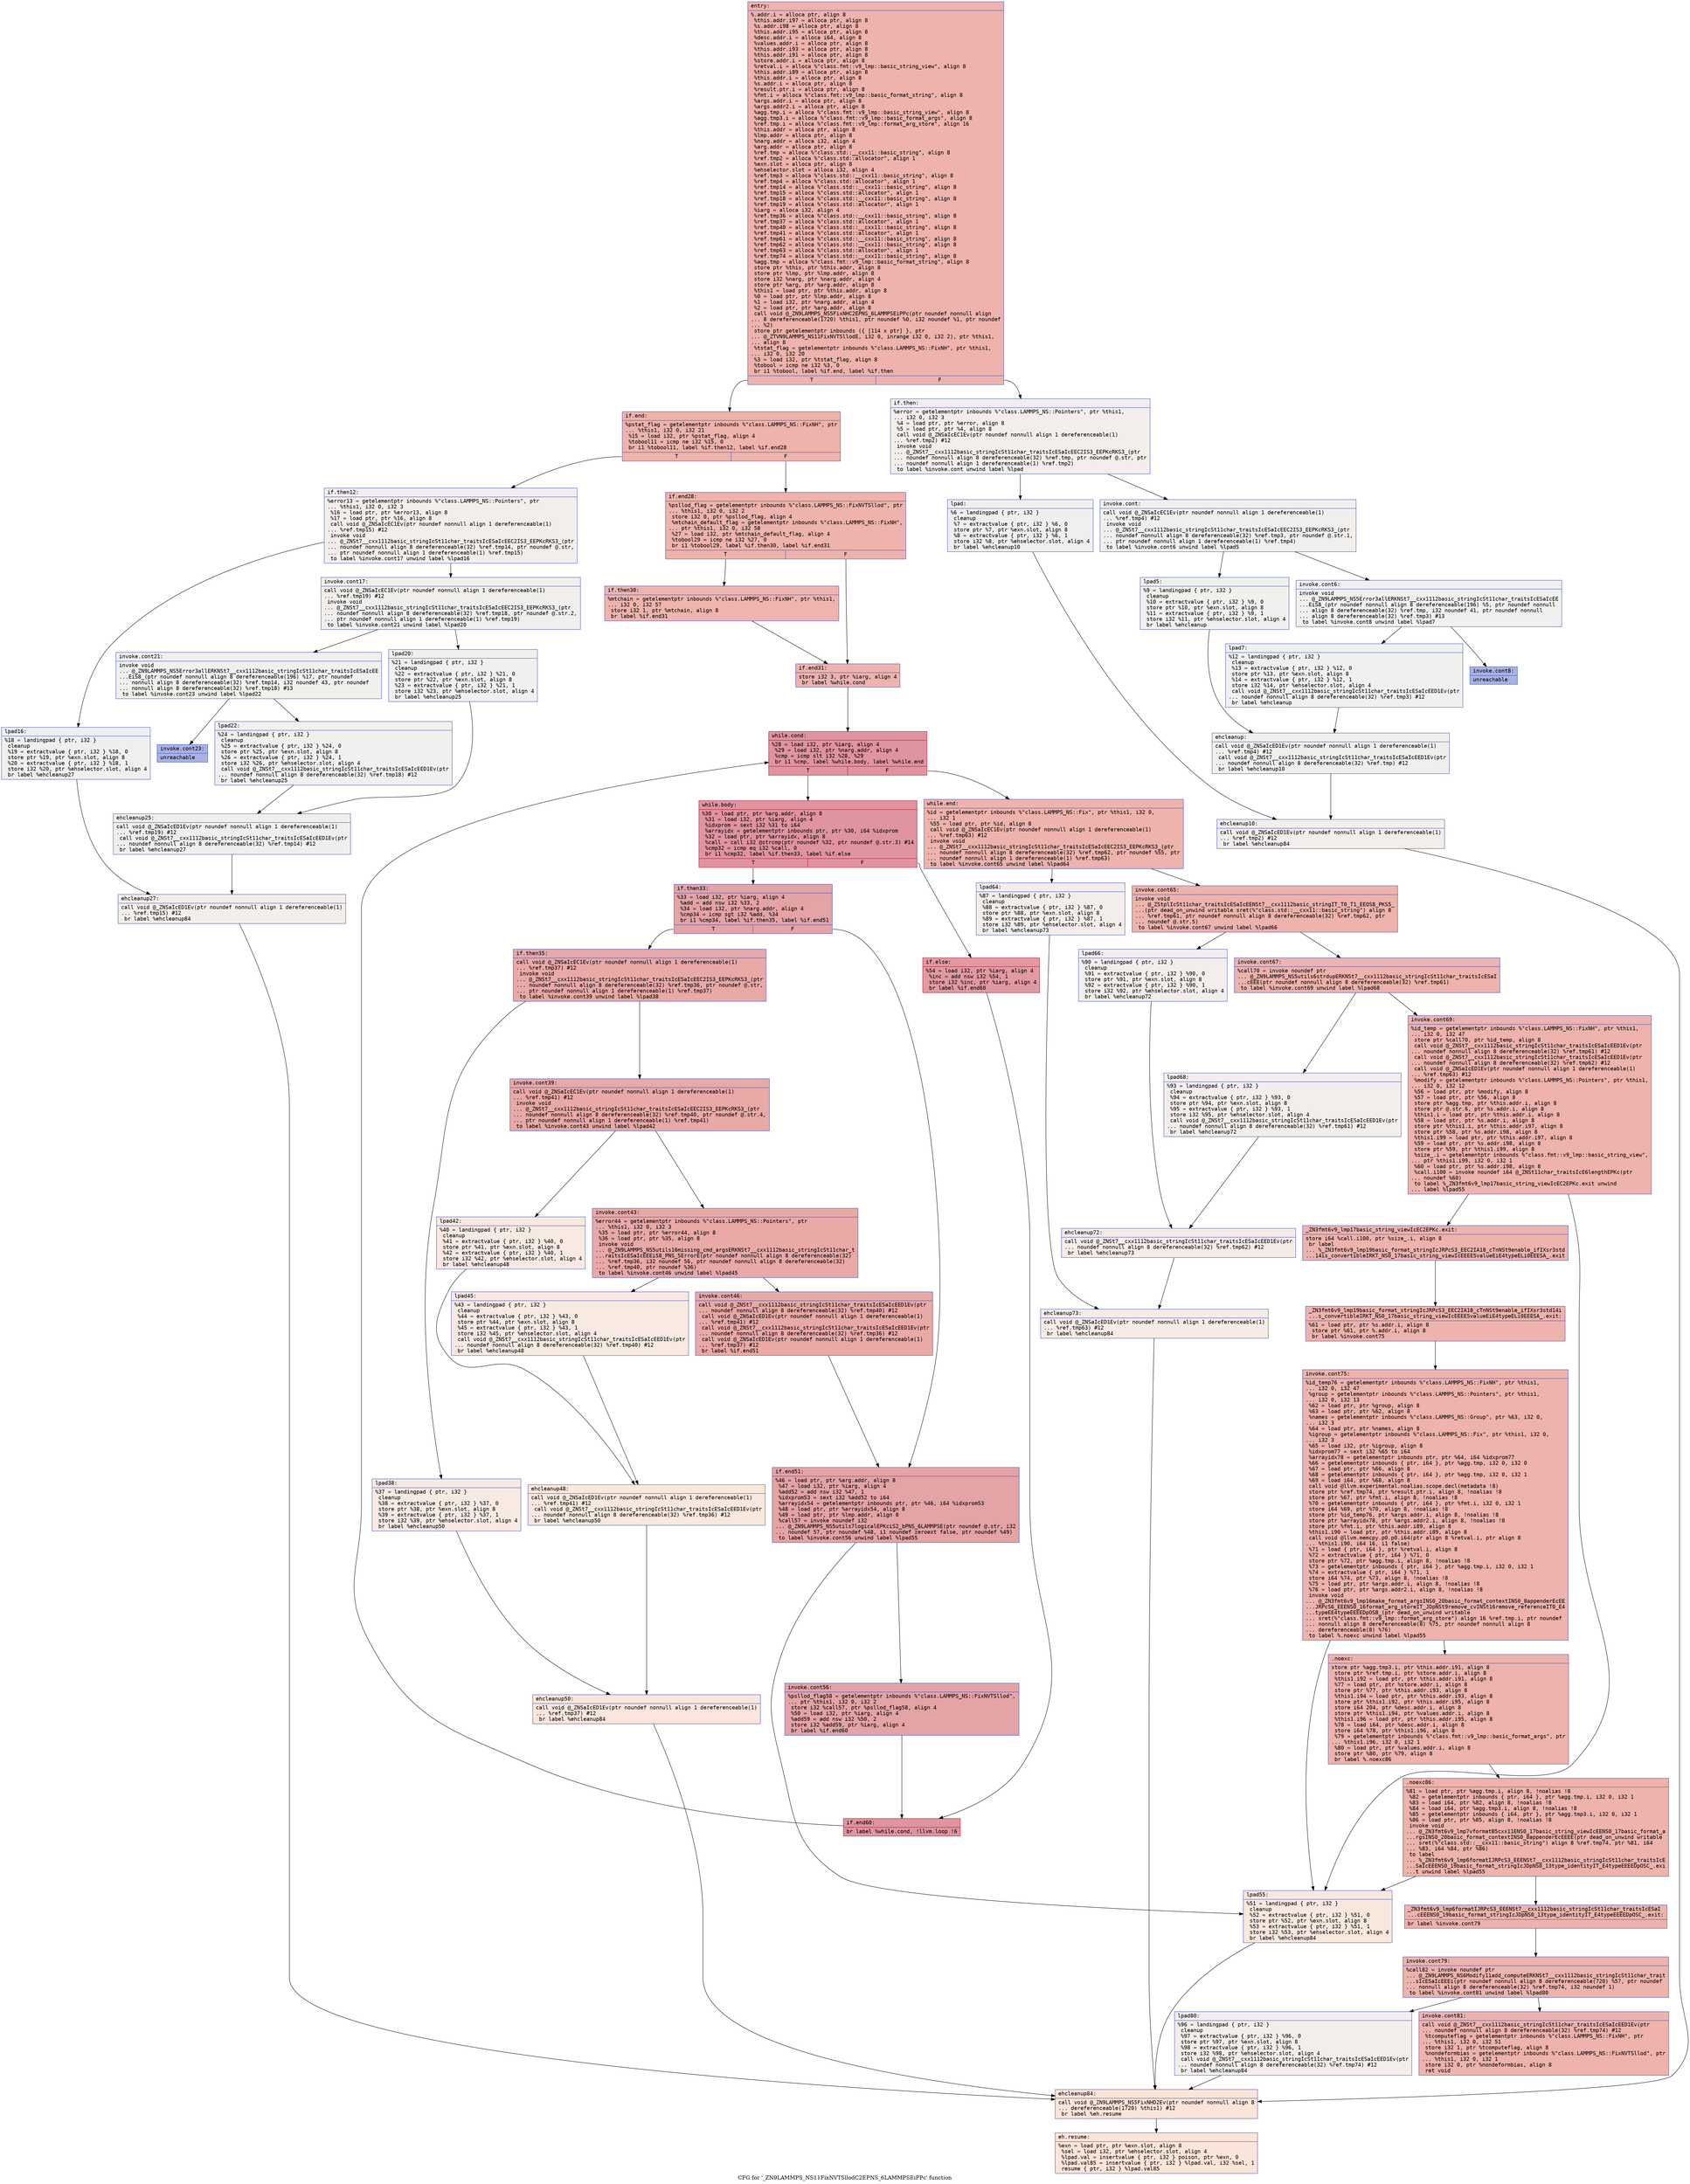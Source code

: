 digraph "CFG for '_ZN9LAMMPS_NS11FixNVTSllodC2EPNS_6LAMMPSEiPPc' function" {
	label="CFG for '_ZN9LAMMPS_NS11FixNVTSllodC2EPNS_6LAMMPSEiPPc' function";

	Node0x55d749cd73c0 [shape=record,color="#3d50c3ff", style=filled, fillcolor="#d6524470" fontname="Courier",label="{entry:\l|  %.addr.i = alloca ptr, align 8\l  %this.addr.i97 = alloca ptr, align 8\l  %s.addr.i98 = alloca ptr, align 8\l  %this.addr.i95 = alloca ptr, align 8\l  %desc.addr.i = alloca i64, align 8\l  %values.addr.i = alloca ptr, align 8\l  %this.addr.i93 = alloca ptr, align 8\l  %this.addr.i91 = alloca ptr, align 8\l  %store.addr.i = alloca ptr, align 8\l  %retval.i = alloca %\"class.fmt::v9_lmp::basic_string_view\", align 8\l  %this.addr.i89 = alloca ptr, align 8\l  %this.addr.i = alloca ptr, align 8\l  %s.addr.i = alloca ptr, align 8\l  %result.ptr.i = alloca ptr, align 8\l  %fmt.i = alloca %\"class.fmt::v9_lmp::basic_format_string\", align 8\l  %args.addr.i = alloca ptr, align 8\l  %args.addr2.i = alloca ptr, align 8\l  %agg.tmp.i = alloca %\"class.fmt::v9_lmp::basic_string_view\", align 8\l  %agg.tmp3.i = alloca %\"class.fmt::v9_lmp::basic_format_args\", align 8\l  %ref.tmp.i = alloca %\"class.fmt::v9_lmp::format_arg_store\", align 16\l  %this.addr = alloca ptr, align 8\l  %lmp.addr = alloca ptr, align 8\l  %narg.addr = alloca i32, align 4\l  %arg.addr = alloca ptr, align 8\l  %ref.tmp = alloca %\"class.std::__cxx11::basic_string\", align 8\l  %ref.tmp2 = alloca %\"class.std::allocator\", align 1\l  %exn.slot = alloca ptr, align 8\l  %ehselector.slot = alloca i32, align 4\l  %ref.tmp3 = alloca %\"class.std::__cxx11::basic_string\", align 8\l  %ref.tmp4 = alloca %\"class.std::allocator\", align 1\l  %ref.tmp14 = alloca %\"class.std::__cxx11::basic_string\", align 8\l  %ref.tmp15 = alloca %\"class.std::allocator\", align 1\l  %ref.tmp18 = alloca %\"class.std::__cxx11::basic_string\", align 8\l  %ref.tmp19 = alloca %\"class.std::allocator\", align 1\l  %iarg = alloca i32, align 4\l  %ref.tmp36 = alloca %\"class.std::__cxx11::basic_string\", align 8\l  %ref.tmp37 = alloca %\"class.std::allocator\", align 1\l  %ref.tmp40 = alloca %\"class.std::__cxx11::basic_string\", align 8\l  %ref.tmp41 = alloca %\"class.std::allocator\", align 1\l  %ref.tmp61 = alloca %\"class.std::__cxx11::basic_string\", align 8\l  %ref.tmp62 = alloca %\"class.std::__cxx11::basic_string\", align 8\l  %ref.tmp63 = alloca %\"class.std::allocator\", align 1\l  %ref.tmp74 = alloca %\"class.std::__cxx11::basic_string\", align 8\l  %agg.tmp = alloca %\"class.fmt::v9_lmp::basic_format_string\", align 8\l  store ptr %this, ptr %this.addr, align 8\l  store ptr %lmp, ptr %lmp.addr, align 8\l  store i32 %narg, ptr %narg.addr, align 4\l  store ptr %arg, ptr %arg.addr, align 8\l  %this1 = load ptr, ptr %this.addr, align 8\l  %0 = load ptr, ptr %lmp.addr, align 8\l  %1 = load i32, ptr %narg.addr, align 4\l  %2 = load ptr, ptr %arg.addr, align 8\l  call void @_ZN9LAMMPS_NS5FixNHC2EPNS_6LAMMPSEiPPc(ptr noundef nonnull align\l... 8 dereferenceable(1720) %this1, ptr noundef %0, i32 noundef %1, ptr noundef\l... %2)\l  store ptr getelementptr inbounds (\{ [114 x ptr] \}, ptr\l... @_ZTVN9LAMMPS_NS11FixNVTSllodE, i32 0, inrange i32 0, i32 2), ptr %this1,\l... align 8\l  %tstat_flag = getelementptr inbounds %\"class.LAMMPS_NS::FixNH\", ptr %this1,\l... i32 0, i32 20\l  %3 = load i32, ptr %tstat_flag, align 8\l  %tobool = icmp ne i32 %3, 0\l  br i1 %tobool, label %if.end, label %if.then\l|{<s0>T|<s1>F}}"];
	Node0x55d749cd73c0:s0 -> Node0x55d749cdb5e0[tooltip="entry -> if.end\nProbability 100.00%" ];
	Node0x55d749cd73c0:s1 -> Node0x55d749cdb690[tooltip="entry -> if.then\nProbability 0.00%" ];
	Node0x55d749cdb690 [shape=record,color="#3d50c3ff", style=filled, fillcolor="#e5d8d170" fontname="Courier",label="{if.then:\l|  %error = getelementptr inbounds %\"class.LAMMPS_NS::Pointers\", ptr %this1,\l... i32 0, i32 3\l  %4 = load ptr, ptr %error, align 8\l  %5 = load ptr, ptr %4, align 8\l  call void @_ZNSaIcEC1Ev(ptr noundef nonnull align 1 dereferenceable(1)\l... %ref.tmp2) #12\l  invoke void\l... @_ZNSt7__cxx1112basic_stringIcSt11char_traitsIcESaIcEEC2IS3_EEPKcRKS3_(ptr\l... noundef nonnull align 8 dereferenceable(32) %ref.tmp, ptr noundef @.str, ptr\l... noundef nonnull align 1 dereferenceable(1) %ref.tmp2)\l          to label %invoke.cont unwind label %lpad\l}"];
	Node0x55d749cdb690 -> Node0x55d749cdbce0[tooltip="if.then -> invoke.cont\nProbability 50.00%" ];
	Node0x55d749cdb690 -> Node0x55d749cdbdc0[tooltip="if.then -> lpad\nProbability 50.00%" ];
	Node0x55d749cdbce0 [shape=record,color="#3d50c3ff", style=filled, fillcolor="#e0dbd870" fontname="Courier",label="{invoke.cont:\l|  call void @_ZNSaIcEC1Ev(ptr noundef nonnull align 1 dereferenceable(1)\l... %ref.tmp4) #12\l  invoke void\l... @_ZNSt7__cxx1112basic_stringIcSt11char_traitsIcESaIcEEC2IS3_EEPKcRKS3_(ptr\l... noundef nonnull align 8 dereferenceable(32) %ref.tmp3, ptr noundef @.str.1,\l... ptr noundef nonnull align 1 dereferenceable(1) %ref.tmp4)\l          to label %invoke.cont6 unwind label %lpad5\l}"];
	Node0x55d749cdbce0 -> Node0x55d749cdc150[tooltip="invoke.cont -> invoke.cont6\nProbability 50.00%" ];
	Node0x55d749cdbce0 -> Node0x55d749cdc1a0[tooltip="invoke.cont -> lpad5\nProbability 50.00%" ];
	Node0x55d749cdc150 [shape=record,color="#3d50c3ff", style=filled, fillcolor="#dedcdb70" fontname="Courier",label="{invoke.cont6:\l|  invoke void\l... @_ZN9LAMMPS_NS5Error3allERKNSt7__cxx1112basic_stringIcSt11char_traitsIcESaIcEE\l...EiS8_(ptr noundef nonnull align 8 dereferenceable(196) %5, ptr noundef nonnull\l... align 8 dereferenceable(32) %ref.tmp, i32 noundef 41, ptr noundef nonnull\l... align 8 dereferenceable(32) %ref.tmp3) #13\l          to label %invoke.cont8 unwind label %lpad7\l}"];
	Node0x55d749cdc150 -> Node0x55d749cdc100[tooltip="invoke.cont6 -> invoke.cont8\nProbability 0.00%" ];
	Node0x55d749cdc150 -> Node0x55d749cdc400[tooltip="invoke.cont6 -> lpad7\nProbability 100.00%" ];
	Node0x55d749cdc100 [shape=record,color="#3d50c3ff", style=filled, fillcolor="#3d50c370" fontname="Courier",label="{invoke.cont8:\l|  unreachable\l}"];
	Node0x55d749cdbdc0 [shape=record,color="#3d50c3ff", style=filled, fillcolor="#e0dbd870" fontname="Courier",label="{lpad:\l|  %6 = landingpad \{ ptr, i32 \}\l          cleanup\l  %7 = extractvalue \{ ptr, i32 \} %6, 0\l  store ptr %7, ptr %exn.slot, align 8\l  %8 = extractvalue \{ ptr, i32 \} %6, 1\l  store i32 %8, ptr %ehselector.slot, align 4\l  br label %ehcleanup10\l}"];
	Node0x55d749cdbdc0 -> Node0x55d749cdcaa0[tooltip="lpad -> ehcleanup10\nProbability 100.00%" ];
	Node0x55d749cdc1a0 [shape=record,color="#3d50c3ff", style=filled, fillcolor="#dedcdb70" fontname="Courier",label="{lpad5:\l|  %9 = landingpad \{ ptr, i32 \}\l          cleanup\l  %10 = extractvalue \{ ptr, i32 \} %9, 0\l  store ptr %10, ptr %exn.slot, align 8\l  %11 = extractvalue \{ ptr, i32 \} %9, 1\l  store i32 %11, ptr %ehselector.slot, align 4\l  br label %ehcleanup\l}"];
	Node0x55d749cdc1a0 -> Node0x55d749cdcdf0[tooltip="lpad5 -> ehcleanup\nProbability 100.00%" ];
	Node0x55d749cdc400 [shape=record,color="#3d50c3ff", style=filled, fillcolor="#dedcdb70" fontname="Courier",label="{lpad7:\l|  %12 = landingpad \{ ptr, i32 \}\l          cleanup\l  %13 = extractvalue \{ ptr, i32 \} %12, 0\l  store ptr %13, ptr %exn.slot, align 8\l  %14 = extractvalue \{ ptr, i32 \} %12, 1\l  store i32 %14, ptr %ehselector.slot, align 4\l  call void @_ZNSt7__cxx1112basic_stringIcSt11char_traitsIcESaIcEED1Ev(ptr\l... noundef nonnull align 8 dereferenceable(32) %ref.tmp3) #12\l  br label %ehcleanup\l}"];
	Node0x55d749cdc400 -> Node0x55d749cdcdf0[tooltip="lpad7 -> ehcleanup\nProbability 100.00%" ];
	Node0x55d749cdcdf0 [shape=record,color="#3d50c3ff", style=filled, fillcolor="#e0dbd870" fontname="Courier",label="{ehcleanup:\l|  call void @_ZNSaIcED1Ev(ptr noundef nonnull align 1 dereferenceable(1)\l... %ref.tmp4) #12\l  call void @_ZNSt7__cxx1112basic_stringIcSt11char_traitsIcESaIcEED1Ev(ptr\l... noundef nonnull align 8 dereferenceable(32) %ref.tmp) #12\l  br label %ehcleanup10\l}"];
	Node0x55d749cdcdf0 -> Node0x55d749cdcaa0[tooltip="ehcleanup -> ehcleanup10\nProbability 100.00%" ];
	Node0x55d749cdcaa0 [shape=record,color="#3d50c3ff", style=filled, fillcolor="#e5d8d170" fontname="Courier",label="{ehcleanup10:\l|  call void @_ZNSaIcED1Ev(ptr noundef nonnull align 1 dereferenceable(1)\l... %ref.tmp2) #12\l  br label %ehcleanup84\l}"];
	Node0x55d749cdcaa0 -> Node0x55d749cdd850[tooltip="ehcleanup10 -> ehcleanup84\nProbability 100.00%" ];
	Node0x55d749cdb5e0 [shape=record,color="#3d50c3ff", style=filled, fillcolor="#d6524470" fontname="Courier",label="{if.end:\l|  %pstat_flag = getelementptr inbounds %\"class.LAMMPS_NS::FixNH\", ptr\l... %this1, i32 0, i32 21\l  %15 = load i32, ptr %pstat_flag, align 4\l  %tobool11 = icmp ne i32 %15, 0\l  br i1 %tobool11, label %if.then12, label %if.end28\l|{<s0>T|<s1>F}}"];
	Node0x55d749cdb5e0:s0 -> Node0x55d749cddb70[tooltip="if.end -> if.then12\nProbability 0.00%" ];
	Node0x55d749cdb5e0:s1 -> Node0x55d749cddbf0[tooltip="if.end -> if.end28\nProbability 100.00%" ];
	Node0x55d749cddb70 [shape=record,color="#3d50c3ff", style=filled, fillcolor="#e5d8d170" fontname="Courier",label="{if.then12:\l|  %error13 = getelementptr inbounds %\"class.LAMMPS_NS::Pointers\", ptr\l... %this1, i32 0, i32 3\l  %16 = load ptr, ptr %error13, align 8\l  %17 = load ptr, ptr %16, align 8\l  call void @_ZNSaIcEC1Ev(ptr noundef nonnull align 1 dereferenceable(1)\l... %ref.tmp15) #12\l  invoke void\l... @_ZNSt7__cxx1112basic_stringIcSt11char_traitsIcESaIcEEC2IS3_EEPKcRKS3_(ptr\l... noundef nonnull align 8 dereferenceable(32) %ref.tmp14, ptr noundef @.str,\l... ptr noundef nonnull align 1 dereferenceable(1) %ref.tmp15)\l          to label %invoke.cont17 unwind label %lpad16\l}"];
	Node0x55d749cddb70 -> Node0x55d749cde0c0[tooltip="if.then12 -> invoke.cont17\nProbability 50.00%" ];
	Node0x55d749cddb70 -> Node0x55d749cde140[tooltip="if.then12 -> lpad16\nProbability 50.00%" ];
	Node0x55d749cde0c0 [shape=record,color="#3d50c3ff", style=filled, fillcolor="#e0dbd870" fontname="Courier",label="{invoke.cont17:\l|  call void @_ZNSaIcEC1Ev(ptr noundef nonnull align 1 dereferenceable(1)\l... %ref.tmp19) #12\l  invoke void\l... @_ZNSt7__cxx1112basic_stringIcSt11char_traitsIcESaIcEEC2IS3_EEPKcRKS3_(ptr\l... noundef nonnull align 8 dereferenceable(32) %ref.tmp18, ptr noundef @.str.2,\l... ptr noundef nonnull align 1 dereferenceable(1) %ref.tmp19)\l          to label %invoke.cont21 unwind label %lpad20\l}"];
	Node0x55d749cde0c0 -> Node0x55d749cde4c0[tooltip="invoke.cont17 -> invoke.cont21\nProbability 50.00%" ];
	Node0x55d749cde0c0 -> Node0x55d749cde510[tooltip="invoke.cont17 -> lpad20\nProbability 50.00%" ];
	Node0x55d749cde4c0 [shape=record,color="#3d50c3ff", style=filled, fillcolor="#dedcdb70" fontname="Courier",label="{invoke.cont21:\l|  invoke void\l... @_ZN9LAMMPS_NS5Error3allERKNSt7__cxx1112basic_stringIcSt11char_traitsIcESaIcEE\l...EiS8_(ptr noundef nonnull align 8 dereferenceable(196) %17, ptr noundef\l... nonnull align 8 dereferenceable(32) %ref.tmp14, i32 noundef 43, ptr noundef\l... nonnull align 8 dereferenceable(32) %ref.tmp18) #13\l          to label %invoke.cont23 unwind label %lpad22\l}"];
	Node0x55d749cde4c0 -> Node0x55d749cde470[tooltip="invoke.cont21 -> invoke.cont23\nProbability 0.00%" ];
	Node0x55d749cde4c0 -> Node0x55d749cd8a00[tooltip="invoke.cont21 -> lpad22\nProbability 100.00%" ];
	Node0x55d749cde470 [shape=record,color="#3d50c3ff", style=filled, fillcolor="#3d50c370" fontname="Courier",label="{invoke.cont23:\l|  unreachable\l}"];
	Node0x55d749cde140 [shape=record,color="#3d50c3ff", style=filled, fillcolor="#e0dbd870" fontname="Courier",label="{lpad16:\l|  %18 = landingpad \{ ptr, i32 \}\l          cleanup\l  %19 = extractvalue \{ ptr, i32 \} %18, 0\l  store ptr %19, ptr %exn.slot, align 8\l  %20 = extractvalue \{ ptr, i32 \} %18, 1\l  store i32 %20, ptr %ehselector.slot, align 4\l  br label %ehcleanup27\l}"];
	Node0x55d749cde140 -> Node0x55d749cd8fc0[tooltip="lpad16 -> ehcleanup27\nProbability 100.00%" ];
	Node0x55d749cde510 [shape=record,color="#3d50c3ff", style=filled, fillcolor="#dedcdb70" fontname="Courier",label="{lpad20:\l|  %21 = landingpad \{ ptr, i32 \}\l          cleanup\l  %22 = extractvalue \{ ptr, i32 \} %21, 0\l  store ptr %22, ptr %exn.slot, align 8\l  %23 = extractvalue \{ ptr, i32 \} %21, 1\l  store i32 %23, ptr %ehselector.slot, align 4\l  br label %ehcleanup25\l}"];
	Node0x55d749cde510 -> Node0x55d749cdf940[tooltip="lpad20 -> ehcleanup25\nProbability 100.00%" ];
	Node0x55d749cd8a00 [shape=record,color="#3d50c3ff", style=filled, fillcolor="#dedcdb70" fontname="Courier",label="{lpad22:\l|  %24 = landingpad \{ ptr, i32 \}\l          cleanup\l  %25 = extractvalue \{ ptr, i32 \} %24, 0\l  store ptr %25, ptr %exn.slot, align 8\l  %26 = extractvalue \{ ptr, i32 \} %24, 1\l  store i32 %26, ptr %ehselector.slot, align 4\l  call void @_ZNSt7__cxx1112basic_stringIcSt11char_traitsIcESaIcEED1Ev(ptr\l... noundef nonnull align 8 dereferenceable(32) %ref.tmp18) #12\l  br label %ehcleanup25\l}"];
	Node0x55d749cd8a00 -> Node0x55d749cdf940[tooltip="lpad22 -> ehcleanup25\nProbability 100.00%" ];
	Node0x55d749cdf940 [shape=record,color="#3d50c3ff", style=filled, fillcolor="#e0dbd870" fontname="Courier",label="{ehcleanup25:\l|  call void @_ZNSaIcED1Ev(ptr noundef nonnull align 1 dereferenceable(1)\l... %ref.tmp19) #12\l  call void @_ZNSt7__cxx1112basic_stringIcSt11char_traitsIcESaIcEED1Ev(ptr\l... noundef nonnull align 8 dereferenceable(32) %ref.tmp14) #12\l  br label %ehcleanup27\l}"];
	Node0x55d749cdf940 -> Node0x55d749cd8fc0[tooltip="ehcleanup25 -> ehcleanup27\nProbability 100.00%" ];
	Node0x55d749cd8fc0 [shape=record,color="#3d50c3ff", style=filled, fillcolor="#e5d8d170" fontname="Courier",label="{ehcleanup27:\l|  call void @_ZNSaIcED1Ev(ptr noundef nonnull align 1 dereferenceable(1)\l... %ref.tmp15) #12\l  br label %ehcleanup84\l}"];
	Node0x55d749cd8fc0 -> Node0x55d749cdd850[tooltip="ehcleanup27 -> ehcleanup84\nProbability 100.00%" ];
	Node0x55d749cddbf0 [shape=record,color="#3d50c3ff", style=filled, fillcolor="#d6524470" fontname="Courier",label="{if.end28:\l|  %psllod_flag = getelementptr inbounds %\"class.LAMMPS_NS::FixNVTSllod\", ptr\l... %this1, i32 0, i32 2\l  store i32 0, ptr %psllod_flag, align 4\l  %mtchain_default_flag = getelementptr inbounds %\"class.LAMMPS_NS::FixNH\",\l... ptr %this1, i32 0, i32 58\l  %27 = load i32, ptr %mtchain_default_flag, align 4\l  %tobool29 = icmp ne i32 %27, 0\l  br i1 %tobool29, label %if.then30, label %if.end31\l|{<s0>T|<s1>F}}"];
	Node0x55d749cddbf0:s0 -> Node0x55d749ce0680[tooltip="if.end28 -> if.then30\nProbability 62.50%" ];
	Node0x55d749cddbf0:s1 -> Node0x55d749ce06d0[tooltip="if.end28 -> if.end31\nProbability 37.50%" ];
	Node0x55d749ce0680 [shape=record,color="#3d50c3ff", style=filled, fillcolor="#d8564670" fontname="Courier",label="{if.then30:\l|  %mtchain = getelementptr inbounds %\"class.LAMMPS_NS::FixNH\", ptr %this1,\l... i32 0, i32 57\l  store i32 1, ptr %mtchain, align 8\l  br label %if.end31\l}"];
	Node0x55d749ce0680 -> Node0x55d749ce06d0[tooltip="if.then30 -> if.end31\nProbability 100.00%" ];
	Node0x55d749ce06d0 [shape=record,color="#3d50c3ff", style=filled, fillcolor="#d6524470" fontname="Courier",label="{if.end31:\l|  store i32 3, ptr %iarg, align 4\l  br label %while.cond\l}"];
	Node0x55d749ce06d0 -> Node0x55d749ce0a70[tooltip="if.end31 -> while.cond\nProbability 100.00%" ];
	Node0x55d749ce0a70 [shape=record,color="#b70d28ff", style=filled, fillcolor="#b70d2870" fontname="Courier",label="{while.cond:\l|  %28 = load i32, ptr %iarg, align 4\l  %29 = load i32, ptr %narg.addr, align 4\l  %cmp = icmp slt i32 %28, %29\l  br i1 %cmp, label %while.body, label %while.end\l|{<s0>T|<s1>F}}"];
	Node0x55d749ce0a70:s0 -> Node0x55d749ce0d10[tooltip="while.cond -> while.body\nProbability 96.88%" ];
	Node0x55d749ce0a70:s1 -> Node0x55d749ce0d90[tooltip="while.cond -> while.end\nProbability 3.12%" ];
	Node0x55d749ce0d10 [shape=record,color="#b70d28ff", style=filled, fillcolor="#b70d2870" fontname="Courier",label="{while.body:\l|  %30 = load ptr, ptr %arg.addr, align 8\l  %31 = load i32, ptr %iarg, align 4\l  %idxprom = sext i32 %31 to i64\l  %arrayidx = getelementptr inbounds ptr, ptr %30, i64 %idxprom\l  %32 = load ptr, ptr %arrayidx, align 8\l  %call = call i32 @strcmp(ptr noundef %32, ptr noundef @.str.3) #14\l  %cmp32 = icmp eq i32 %call, 0\l  br i1 %cmp32, label %if.then33, label %if.else\l|{<s0>T|<s1>F}}"];
	Node0x55d749ce0d10:s0 -> Node0x55d749ce1420[tooltip="while.body -> if.then33\nProbability 37.50%" ];
	Node0x55d749ce0d10:s1 -> Node0x55d749ce14a0[tooltip="while.body -> if.else\nProbability 62.50%" ];
	Node0x55d749ce1420 [shape=record,color="#3d50c3ff", style=filled, fillcolor="#c32e3170" fontname="Courier",label="{if.then33:\l|  %33 = load i32, ptr %iarg, align 4\l  %add = add nsw i32 %33, 2\l  %34 = load i32, ptr %narg.addr, align 4\l  %cmp34 = icmp sgt i32 %add, %34\l  br i1 %cmp34, label %if.then35, label %if.end51\l|{<s0>T|<s1>F}}"];
	Node0x55d749ce1420:s0 -> Node0x55d749ce1820[tooltip="if.then33 -> if.then35\nProbability 50.00%" ];
	Node0x55d749ce1420:s1 -> Node0x55d749ce18a0[tooltip="if.then33 -> if.end51\nProbability 50.00%" ];
	Node0x55d749ce1820 [shape=record,color="#3d50c3ff", style=filled, fillcolor="#ca3b3770" fontname="Courier",label="{if.then35:\l|  call void @_ZNSaIcEC1Ev(ptr noundef nonnull align 1 dereferenceable(1)\l... %ref.tmp37) #12\l  invoke void\l... @_ZNSt7__cxx1112basic_stringIcSt11char_traitsIcESaIcEEC2IS3_EEPKcRKS3_(ptr\l... noundef nonnull align 8 dereferenceable(32) %ref.tmp36, ptr noundef @.str,\l... ptr noundef nonnull align 1 dereferenceable(1) %ref.tmp37)\l          to label %invoke.cont39 unwind label %lpad38\l}"];
	Node0x55d749ce1820 -> Node0x55d749cda3e0[tooltip="if.then35 -> invoke.cont39\nProbability 100.00%" ];
	Node0x55d749ce1820 -> Node0x55d749cda460[tooltip="if.then35 -> lpad38\nProbability 0.00%" ];
	Node0x55d749cda3e0 [shape=record,color="#3d50c3ff", style=filled, fillcolor="#ca3b3770" fontname="Courier",label="{invoke.cont39:\l|  call void @_ZNSaIcEC1Ev(ptr noundef nonnull align 1 dereferenceable(1)\l... %ref.tmp41) #12\l  invoke void\l... @_ZNSt7__cxx1112basic_stringIcSt11char_traitsIcESaIcEEC2IS3_EEPKcRKS3_(ptr\l... noundef nonnull align 8 dereferenceable(32) %ref.tmp40, ptr noundef @.str.4,\l... ptr noundef nonnull align 1 dereferenceable(1) %ref.tmp41)\l          to label %invoke.cont43 unwind label %lpad42\l}"];
	Node0x55d749cda3e0 -> Node0x55d749ce25e0[tooltip="invoke.cont39 -> invoke.cont43\nProbability 100.00%" ];
	Node0x55d749cda3e0 -> Node0x55d749ce2630[tooltip="invoke.cont39 -> lpad42\nProbability 0.00%" ];
	Node0x55d749ce25e0 [shape=record,color="#3d50c3ff", style=filled, fillcolor="#ca3b3770" fontname="Courier",label="{invoke.cont43:\l|  %error44 = getelementptr inbounds %\"class.LAMMPS_NS::Pointers\", ptr\l... %this1, i32 0, i32 3\l  %35 = load ptr, ptr %error44, align 8\l  %36 = load ptr, ptr %35, align 8\l  invoke void\l... @_ZN9LAMMPS_NS5utils16missing_cmd_argsERKNSt7__cxx1112basic_stringIcSt11char_t\l...raitsIcESaIcEEEiS8_PNS_5ErrorE(ptr noundef nonnull align 8 dereferenceable(32)\l... %ref.tmp36, i32 noundef 56, ptr noundef nonnull align 8 dereferenceable(32)\l... %ref.tmp40, ptr noundef %36)\l          to label %invoke.cont46 unwind label %lpad45\l}"];
	Node0x55d749ce25e0 -> Node0x55d749cda6f0[tooltip="invoke.cont43 -> invoke.cont46\nProbability 100.00%" ];
	Node0x55d749ce25e0 -> Node0x55d749ce2ae0[tooltip="invoke.cont43 -> lpad45\nProbability 0.00%" ];
	Node0x55d749cda6f0 [shape=record,color="#3d50c3ff", style=filled, fillcolor="#ca3b3770" fontname="Courier",label="{invoke.cont46:\l|  call void @_ZNSt7__cxx1112basic_stringIcSt11char_traitsIcESaIcEED1Ev(ptr\l... noundef nonnull align 8 dereferenceable(32) %ref.tmp40) #12\l  call void @_ZNSaIcED1Ev(ptr noundef nonnull align 1 dereferenceable(1)\l... %ref.tmp41) #12\l  call void @_ZNSt7__cxx1112basic_stringIcSt11char_traitsIcESaIcEED1Ev(ptr\l... noundef nonnull align 8 dereferenceable(32) %ref.tmp36) #12\l  call void @_ZNSaIcED1Ev(ptr noundef nonnull align 1 dereferenceable(1)\l... %ref.tmp37) #12\l  br label %if.end51\l}"];
	Node0x55d749cda6f0 -> Node0x55d749ce18a0[tooltip="invoke.cont46 -> if.end51\nProbability 100.00%" ];
	Node0x55d749cda460 [shape=record,color="#3d50c3ff", style=filled, fillcolor="#efcebd70" fontname="Courier",label="{lpad38:\l|  %37 = landingpad \{ ptr, i32 \}\l          cleanup\l  %38 = extractvalue \{ ptr, i32 \} %37, 0\l  store ptr %38, ptr %exn.slot, align 8\l  %39 = extractvalue \{ ptr, i32 \} %37, 1\l  store i32 %39, ptr %ehselector.slot, align 4\l  br label %ehcleanup50\l}"];
	Node0x55d749cda460 -> Node0x55d749ce3600[tooltip="lpad38 -> ehcleanup50\nProbability 100.00%" ];
	Node0x55d749ce2630 [shape=record,color="#3d50c3ff", style=filled, fillcolor="#efcebd70" fontname="Courier",label="{lpad42:\l|  %40 = landingpad \{ ptr, i32 \}\l          cleanup\l  %41 = extractvalue \{ ptr, i32 \} %40, 0\l  store ptr %41, ptr %exn.slot, align 8\l  %42 = extractvalue \{ ptr, i32 \} %40, 1\l  store i32 %42, ptr %ehselector.slot, align 4\l  br label %ehcleanup48\l}"];
	Node0x55d749ce2630 -> Node0x55d749ce3970[tooltip="lpad42 -> ehcleanup48\nProbability 100.00%" ];
	Node0x55d749ce2ae0 [shape=record,color="#3d50c3ff", style=filled, fillcolor="#efcebd70" fontname="Courier",label="{lpad45:\l|  %43 = landingpad \{ ptr, i32 \}\l          cleanup\l  %44 = extractvalue \{ ptr, i32 \} %43, 0\l  store ptr %44, ptr %exn.slot, align 8\l  %45 = extractvalue \{ ptr, i32 \} %43, 1\l  store i32 %45, ptr %ehselector.slot, align 4\l  call void @_ZNSt7__cxx1112basic_stringIcSt11char_traitsIcESaIcEED1Ev(ptr\l... noundef nonnull align 8 dereferenceable(32) %ref.tmp40) #12\l  br label %ehcleanup48\l}"];
	Node0x55d749ce2ae0 -> Node0x55d749ce3970[tooltip="lpad45 -> ehcleanup48\nProbability 100.00%" ];
	Node0x55d749ce3970 [shape=record,color="#3d50c3ff", style=filled, fillcolor="#f2cab570" fontname="Courier",label="{ehcleanup48:\l|  call void @_ZNSaIcED1Ev(ptr noundef nonnull align 1 dereferenceable(1)\l... %ref.tmp41) #12\l  call void @_ZNSt7__cxx1112basic_stringIcSt11char_traitsIcESaIcEED1Ev(ptr\l... noundef nonnull align 8 dereferenceable(32) %ref.tmp36) #12\l  br label %ehcleanup50\l}"];
	Node0x55d749ce3970 -> Node0x55d749ce3600[tooltip="ehcleanup48 -> ehcleanup50\nProbability 100.00%" ];
	Node0x55d749ce3600 [shape=record,color="#3d50c3ff", style=filled, fillcolor="#f3c7b170" fontname="Courier",label="{ehcleanup50:\l|  call void @_ZNSaIcED1Ev(ptr noundef nonnull align 1 dereferenceable(1)\l... %ref.tmp37) #12\l  br label %ehcleanup84\l}"];
	Node0x55d749ce3600 -> Node0x55d749cdd850[tooltip="ehcleanup50 -> ehcleanup84\nProbability 100.00%" ];
	Node0x55d749ce18a0 [shape=record,color="#3d50c3ff", style=filled, fillcolor="#c32e3170" fontname="Courier",label="{if.end51:\l|  %46 = load ptr, ptr %arg.addr, align 8\l  %47 = load i32, ptr %iarg, align 4\l  %add52 = add nsw i32 %47, 1\l  %idxprom53 = sext i32 %add52 to i64\l  %arrayidx54 = getelementptr inbounds ptr, ptr %46, i64 %idxprom53\l  %48 = load ptr, ptr %arrayidx54, align 8\l  %49 = load ptr, ptr %lmp.addr, align 8\l  %call57 = invoke noundef i32\l... @_ZN9LAMMPS_NS5utils7logicalEPKciS2_bPNS_6LAMMPSE(ptr noundef @.str, i32\l... noundef 57, ptr noundef %48, i1 noundef zeroext false, ptr noundef %49)\l          to label %invoke.cont56 unwind label %lpad55\l}"];
	Node0x55d749ce18a0 -> Node0x55d749ce4ed0[tooltip="if.end51 -> invoke.cont56\nProbability 100.00%" ];
	Node0x55d749ce18a0 -> Node0x55d749ce4f50[tooltip="if.end51 -> lpad55\nProbability 0.00%" ];
	Node0x55d749ce4ed0 [shape=record,color="#3d50c3ff", style=filled, fillcolor="#c32e3170" fontname="Courier",label="{invoke.cont56:\l|  %psllod_flag58 = getelementptr inbounds %\"class.LAMMPS_NS::FixNVTSllod\",\l... ptr %this1, i32 0, i32 2\l  store i32 %call57, ptr %psllod_flag58, align 4\l  %50 = load i32, ptr %iarg, align 4\l  %add59 = add nsw i32 %50, 2\l  store i32 %add59, ptr %iarg, align 4\l  br label %if.end60\l}"];
	Node0x55d749ce4ed0 -> Node0x55d749ce5570[tooltip="invoke.cont56 -> if.end60\nProbability 100.00%" ];
	Node0x55d749ce4f50 [shape=record,color="#3d50c3ff", style=filled, fillcolor="#f2cab570" fontname="Courier",label="{lpad55:\l|  %51 = landingpad \{ ptr, i32 \}\l          cleanup\l  %52 = extractvalue \{ ptr, i32 \} %51, 0\l  store ptr %52, ptr %exn.slot, align 8\l  %53 = extractvalue \{ ptr, i32 \} %51, 1\l  store i32 %53, ptr %ehselector.slot, align 4\l  br label %ehcleanup84\l}"];
	Node0x55d749ce4f50 -> Node0x55d749cdd850[tooltip="lpad55 -> ehcleanup84\nProbability 100.00%" ];
	Node0x55d749ce14a0 [shape=record,color="#b70d28ff", style=filled, fillcolor="#bb1b2c70" fontname="Courier",label="{if.else:\l|  %54 = load i32, ptr %iarg, align 4\l  %inc = add nsw i32 %54, 1\l  store i32 %inc, ptr %iarg, align 4\l  br label %if.end60\l}"];
	Node0x55d749ce14a0 -> Node0x55d749ce5570[tooltip="if.else -> if.end60\nProbability 100.00%" ];
	Node0x55d749ce5570 [shape=record,color="#b70d28ff", style=filled, fillcolor="#b70d2870" fontname="Courier",label="{if.end60:\l|  br label %while.cond, !llvm.loop !6\l}"];
	Node0x55d749ce5570 -> Node0x55d749ce0a70[tooltip="if.end60 -> while.cond\nProbability 100.00%" ];
	Node0x55d749ce0d90 [shape=record,color="#3d50c3ff", style=filled, fillcolor="#d6524470" fontname="Courier",label="{while.end:\l|  %id = getelementptr inbounds %\"class.LAMMPS_NS::Fix\", ptr %this1, i32 0,\l... i32 1\l  %55 = load ptr, ptr %id, align 8\l  call void @_ZNSaIcEC1Ev(ptr noundef nonnull align 1 dereferenceable(1)\l... %ref.tmp63) #12\l  invoke void\l... @_ZNSt7__cxx1112basic_stringIcSt11char_traitsIcESaIcEEC2IS3_EEPKcRKS3_(ptr\l... noundef nonnull align 8 dereferenceable(32) %ref.tmp62, ptr noundef %55, ptr\l... noundef nonnull align 1 dereferenceable(1) %ref.tmp63)\l          to label %invoke.cont65 unwind label %lpad64\l}"];
	Node0x55d749ce0d90 -> Node0x55d749ce69f0[tooltip="while.end -> invoke.cont65\nProbability 100.00%" ];
	Node0x55d749ce0d90 -> Node0x55d749ce6a40[tooltip="while.end -> lpad64\nProbability 0.00%" ];
	Node0x55d749ce69f0 [shape=record,color="#3d50c3ff", style=filled, fillcolor="#d6524470" fontname="Courier",label="{invoke.cont65:\l|  invoke void\l... @_ZStplIcSt11char_traitsIcESaIcEENSt7__cxx1112basic_stringIT_T0_T1_EEOS8_PKS5_\l...(ptr dead_on_unwind writable sret(%\"class.std::__cxx11::basic_string\") align 8\l... %ref.tmp61, ptr noundef nonnull align 8 dereferenceable(32) %ref.tmp62, ptr\l... noundef @.str.5)\l          to label %invoke.cont67 unwind label %lpad66\l}"];
	Node0x55d749ce69f0 -> Node0x55d749ce69a0[tooltip="invoke.cont65 -> invoke.cont67\nProbability 100.00%" ];
	Node0x55d749ce69f0 -> Node0x55d749ce6cd0[tooltip="invoke.cont65 -> lpad66\nProbability 0.00%" ];
	Node0x55d749ce69a0 [shape=record,color="#3d50c3ff", style=filled, fillcolor="#d6524470" fontname="Courier",label="{invoke.cont67:\l|  %call70 = invoke noundef ptr\l... @_ZN9LAMMPS_NS5utils6strdupERKNSt7__cxx1112basic_stringIcSt11char_traitsIcESaI\l...cEEE(ptr noundef nonnull align 8 dereferenceable(32) %ref.tmp61)\l          to label %invoke.cont69 unwind label %lpad68\l}"];
	Node0x55d749ce69a0 -> Node0x55d749ce7080[tooltip="invoke.cont67 -> invoke.cont69\nProbability 100.00%" ];
	Node0x55d749ce69a0 -> Node0x55d749ce70d0[tooltip="invoke.cont67 -> lpad68\nProbability 0.00%" ];
	Node0x55d749ce7080 [shape=record,color="#3d50c3ff", style=filled, fillcolor="#d6524470" fontname="Courier",label="{invoke.cont69:\l|  %id_temp = getelementptr inbounds %\"class.LAMMPS_NS::FixNH\", ptr %this1,\l... i32 0, i32 47\l  store ptr %call70, ptr %id_temp, align 8\l  call void @_ZNSt7__cxx1112basic_stringIcSt11char_traitsIcESaIcEED1Ev(ptr\l... noundef nonnull align 8 dereferenceable(32) %ref.tmp61) #12\l  call void @_ZNSt7__cxx1112basic_stringIcSt11char_traitsIcESaIcEED1Ev(ptr\l... noundef nonnull align 8 dereferenceable(32) %ref.tmp62) #12\l  call void @_ZNSaIcED1Ev(ptr noundef nonnull align 1 dereferenceable(1)\l... %ref.tmp63) #12\l  %modify = getelementptr inbounds %\"class.LAMMPS_NS::Pointers\", ptr %this1,\l... i32 0, i32 12\l  %56 = load ptr, ptr %modify, align 8\l  %57 = load ptr, ptr %56, align 8\l  store ptr %agg.tmp, ptr %this.addr.i, align 8\l  store ptr @.str.6, ptr %s.addr.i, align 8\l  %this1.i = load ptr, ptr %this.addr.i, align 8\l  %58 = load ptr, ptr %s.addr.i, align 8\l  store ptr %this1.i, ptr %this.addr.i97, align 8\l  store ptr %58, ptr %s.addr.i98, align 8\l  %this1.i99 = load ptr, ptr %this.addr.i97, align 8\l  %59 = load ptr, ptr %s.addr.i98, align 8\l  store ptr %59, ptr %this1.i99, align 8\l  %size_.i = getelementptr inbounds %\"class.fmt::v9_lmp::basic_string_view\",\l... ptr %this1.i99, i32 0, i32 1\l  %60 = load ptr, ptr %s.addr.i98, align 8\l  %call.i100 = invoke noundef i64 @_ZNSt11char_traitsIcE6lengthEPKc(ptr\l... noundef %60)\l          to label %_ZN3fmt6v9_lmp17basic_string_viewIcEC2EPKc.exit unwind\l... label %lpad55\l}"];
	Node0x55d749ce7080 -> Node0x55d749ce8140[tooltip="invoke.cont69 -> _ZN3fmt6v9_lmp17basic_string_viewIcEC2EPKc.exit\nProbability 100.00%" ];
	Node0x55d749ce7080 -> Node0x55d749ce4f50[tooltip="invoke.cont69 -> lpad55\nProbability 0.00%" ];
	Node0x55d749ce8140 [shape=record,color="#3d50c3ff", style=filled, fillcolor="#d6524470" fontname="Courier",label="{_ZN3fmt6v9_lmp17basic_string_viewIcEC2EPKc.exit:\l|  store i64 %call.i100, ptr %size_.i, align 8\l  br label\l... %_ZN3fmt6v9_lmp19basic_format_stringIcJRPcS3_EEC2IA18_cTnNSt9enable_ifIXsr3std\l...14is_convertibleIRKT_NS0_17basic_string_viewIcEEEE5valueEiE4typeELi0EEESA_.exit\l}"];
	Node0x55d749ce8140 -> Node0x55d749ce84d0[tooltip="_ZN3fmt6v9_lmp17basic_string_viewIcEC2EPKc.exit -> _ZN3fmt6v9_lmp19basic_format_stringIcJRPcS3_EEC2IA18_cTnNSt9enable_ifIXsr3std14is_convertibleIRKT_NS0_17basic_string_viewIcEEEE5valueEiE4typeELi0EEESA_.exit\nProbability 100.00%" ];
	Node0x55d749ce84d0 [shape=record,color="#3d50c3ff", style=filled, fillcolor="#d6524470" fontname="Courier",label="{_ZN3fmt6v9_lmp19basic_format_stringIcJRPcS3_EEC2IA18_cTnNSt9enable_ifIXsr3std14i\l...s_convertibleIRKT_NS0_17basic_string_viewIcEEEE5valueEiE4typeELi0EEESA_.exit:\l|  %61 = load ptr, ptr %s.addr.i, align 8\l  store ptr %61, ptr %.addr.i, align 8\l  br label %invoke.cont75\l}"];
	Node0x55d749ce84d0 -> Node0x55d749ce88d0[tooltip="_ZN3fmt6v9_lmp19basic_format_stringIcJRPcS3_EEC2IA18_cTnNSt9enable_ifIXsr3std14is_convertibleIRKT_NS0_17basic_string_viewIcEEEE5valueEiE4typeELi0EEESA_.exit -> invoke.cont75\nProbability 100.00%" ];
	Node0x55d749ce88d0 [shape=record,color="#3d50c3ff", style=filled, fillcolor="#d6524470" fontname="Courier",label="{invoke.cont75:\l|  %id_temp76 = getelementptr inbounds %\"class.LAMMPS_NS::FixNH\", ptr %this1,\l... i32 0, i32 47\l  %group = getelementptr inbounds %\"class.LAMMPS_NS::Pointers\", ptr %this1,\l... i32 0, i32 13\l  %62 = load ptr, ptr %group, align 8\l  %63 = load ptr, ptr %62, align 8\l  %names = getelementptr inbounds %\"class.LAMMPS_NS::Group\", ptr %63, i32 0,\l... i32 3\l  %64 = load ptr, ptr %names, align 8\l  %igroup = getelementptr inbounds %\"class.LAMMPS_NS::Fix\", ptr %this1, i32 0,\l... i32 3\l  %65 = load i32, ptr %igroup, align 8\l  %idxprom77 = sext i32 %65 to i64\l  %arrayidx78 = getelementptr inbounds ptr, ptr %64, i64 %idxprom77\l  %66 = getelementptr inbounds \{ ptr, i64 \}, ptr %agg.tmp, i32 0, i32 0\l  %67 = load ptr, ptr %66, align 8\l  %68 = getelementptr inbounds \{ ptr, i64 \}, ptr %agg.tmp, i32 0, i32 1\l  %69 = load i64, ptr %68, align 8\l  call void @llvm.experimental.noalias.scope.decl(metadata !8)\l  store ptr %ref.tmp74, ptr %result.ptr.i, align 8, !noalias !8\l  store ptr %67, ptr %fmt.i, align 8, !noalias !8\l  %70 = getelementptr inbounds \{ ptr, i64 \}, ptr %fmt.i, i32 0, i32 1\l  store i64 %69, ptr %70, align 8, !noalias !8\l  store ptr %id_temp76, ptr %args.addr.i, align 8, !noalias !8\l  store ptr %arrayidx78, ptr %args.addr2.i, align 8, !noalias !8\l  store ptr %fmt.i, ptr %this.addr.i89, align 8\l  %this1.i90 = load ptr, ptr %this.addr.i89, align 8\l  call void @llvm.memcpy.p0.p0.i64(ptr align 8 %retval.i, ptr align 8\l... %this1.i90, i64 16, i1 false)\l  %71 = load \{ ptr, i64 \}, ptr %retval.i, align 8\l  %72 = extractvalue \{ ptr, i64 \} %71, 0\l  store ptr %72, ptr %agg.tmp.i, align 8, !noalias !8\l  %73 = getelementptr inbounds \{ ptr, i64 \}, ptr %agg.tmp.i, i32 0, i32 1\l  %74 = extractvalue \{ ptr, i64 \} %71, 1\l  store i64 %74, ptr %73, align 8, !noalias !8\l  %75 = load ptr, ptr %args.addr.i, align 8, !noalias !8\l  %76 = load ptr, ptr %args.addr2.i, align 8, !noalias !8\l  invoke void\l... @_ZN3fmt6v9_lmp16make_format_argsINS0_20basic_format_contextINS0_8appenderEcEE\l...JRPcS6_EEENS0_16format_arg_storeIT_JDpNSt9remove_cvINSt16remove_referenceIT0_E4\l...typeEE4typeEEEEDpOSB_(ptr dead_on_unwind writable\l... sret(%\"class.fmt::v9_lmp::format_arg_store\") align 16 %ref.tmp.i, ptr noundef\l... nonnull align 8 dereferenceable(8) %75, ptr noundef nonnull align 8\l... dereferenceable(8) %76)\l          to label %.noexc unwind label %lpad55\l}"];
	Node0x55d749ce88d0 -> Node0x55d749ceaa60[tooltip="invoke.cont75 -> .noexc\nProbability 100.00%" ];
	Node0x55d749ce88d0 -> Node0x55d749ce4f50[tooltip="invoke.cont75 -> lpad55\nProbability 0.00%" ];
	Node0x55d749ceaa60 [shape=record,color="#3d50c3ff", style=filled, fillcolor="#d6524470" fontname="Courier",label="{.noexc:\l|  store ptr %agg.tmp3.i, ptr %this.addr.i91, align 8\l  store ptr %ref.tmp.i, ptr %store.addr.i, align 8\l  %this1.i92 = load ptr, ptr %this.addr.i91, align 8\l  %77 = load ptr, ptr %store.addr.i, align 8\l  store ptr %77, ptr %this.addr.i93, align 8\l  %this1.i94 = load ptr, ptr %this.addr.i93, align 8\l  store ptr %this1.i92, ptr %this.addr.i95, align 8\l  store i64 204, ptr %desc.addr.i, align 8\l  store ptr %this1.i94, ptr %values.addr.i, align 8\l  %this1.i96 = load ptr, ptr %this.addr.i95, align 8\l  %78 = load i64, ptr %desc.addr.i, align 8\l  store i64 %78, ptr %this1.i96, align 8\l  %79 = getelementptr inbounds %\"class.fmt::v9_lmp::basic_format_args\", ptr\l... %this1.i96, i32 0, i32 1\l  %80 = load ptr, ptr %values.addr.i, align 8\l  store ptr %80, ptr %79, align 8\l  br label %.noexc86\l}"];
	Node0x55d749ceaa60 -> Node0x55d749ceb6c0[tooltip=".noexc -> .noexc86\nProbability 100.00%" ];
	Node0x55d749ceb6c0 [shape=record,color="#3d50c3ff", style=filled, fillcolor="#d6524470" fontname="Courier",label="{.noexc86:\l|  %81 = load ptr, ptr %agg.tmp.i, align 8, !noalias !8\l  %82 = getelementptr inbounds \{ ptr, i64 \}, ptr %agg.tmp.i, i32 0, i32 1\l  %83 = load i64, ptr %82, align 8, !noalias !8\l  %84 = load i64, ptr %agg.tmp3.i, align 8, !noalias !8\l  %85 = getelementptr inbounds \{ i64, ptr \}, ptr %agg.tmp3.i, i32 0, i32 1\l  %86 = load ptr, ptr %85, align 8, !noalias !8\l  invoke void\l... @_ZN3fmt6v9_lmp7vformatB5cxx11ENS0_17basic_string_viewIcEENS0_17basic_format_a\l...rgsINS0_20basic_format_contextINS0_8appenderEcEEEE(ptr dead_on_unwind writable\l... sret(%\"class.std::__cxx11::basic_string\") align 8 %ref.tmp74, ptr %81, i64\l... %83, i64 %84, ptr %86)\l          to label\l... %_ZN3fmt6v9_lmp6formatIJRPcS3_EEENSt7__cxx1112basic_stringIcSt11char_traitsIcE\l...SaIcEEENS0_19basic_format_stringIcJDpNS0_13type_identityIT_E4typeEEEEDpOSC_.exi\l...t unwind label %lpad55\l}"];
	Node0x55d749ceb6c0 -> Node0x55d749cebbc0[tooltip=".noexc86 -> _ZN3fmt6v9_lmp6formatIJRPcS3_EEENSt7__cxx1112basic_stringIcSt11char_traitsIcESaIcEEENS0_19basic_format_stringIcJDpNS0_13type_identityIT_E4typeEEEEDpOSC_.exit\nProbability 100.00%" ];
	Node0x55d749ceb6c0 -> Node0x55d749ce4f50[tooltip=".noexc86 -> lpad55\nProbability 0.00%" ];
	Node0x55d749cebbc0 [shape=record,color="#3d50c3ff", style=filled, fillcolor="#d6524470" fontname="Courier",label="{_ZN3fmt6v9_lmp6formatIJRPcS3_EEENSt7__cxx1112basic_stringIcSt11char_traitsIcESaI\l...cEEENS0_19basic_format_stringIcJDpNS0_13type_identityIT_E4typeEEEEDpOSC_.exit:\l|  br label %invoke.cont79\l}"];
	Node0x55d749cebbc0 -> Node0x55d749cec020[tooltip="_ZN3fmt6v9_lmp6formatIJRPcS3_EEENSt7__cxx1112basic_stringIcSt11char_traitsIcESaIcEEENS0_19basic_format_stringIcJDpNS0_13type_identityIT_E4typeEEEEDpOSC_.exit -> invoke.cont79\nProbability 100.00%" ];
	Node0x55d749cec020 [shape=record,color="#3d50c3ff", style=filled, fillcolor="#d6524470" fontname="Courier",label="{invoke.cont79:\l|  %call82 = invoke noundef ptr\l... @_ZN9LAMMPS_NS6Modify11add_computeERKNSt7__cxx1112basic_stringIcSt11char_trait\l...sIcESaIcEEEi(ptr noundef nonnull align 8 dereferenceable(720) %57, ptr noundef\l... nonnull align 8 dereferenceable(32) %ref.tmp74, i32 noundef 1)\l          to label %invoke.cont81 unwind label %lpad80\l}"];
	Node0x55d749cec020 -> Node0x55d749cec150[tooltip="invoke.cont79 -> invoke.cont81\nProbability 100.00%" ];
	Node0x55d749cec020 -> Node0x55d749cec230[tooltip="invoke.cont79 -> lpad80\nProbability 0.00%" ];
	Node0x55d749cec150 [shape=record,color="#3d50c3ff", style=filled, fillcolor="#d6524470" fontname="Courier",label="{invoke.cont81:\l|  call void @_ZNSt7__cxx1112basic_stringIcSt11char_traitsIcESaIcEED1Ev(ptr\l... noundef nonnull align 8 dereferenceable(32) %ref.tmp74) #12\l  %tcomputeflag = getelementptr inbounds %\"class.LAMMPS_NS::FixNH\", ptr\l... %this1, i32 0, i32 51\l  store i32 1, ptr %tcomputeflag, align 8\l  %nondeformbias = getelementptr inbounds %\"class.LAMMPS_NS::FixNVTSllod\", ptr\l... %this1, i32 0, i32 1\l  store i32 0, ptr %nondeformbias, align 8\l  ret void\l}"];
	Node0x55d749ce6a40 [shape=record,color="#3d50c3ff", style=filled, fillcolor="#e5d8d170" fontname="Courier",label="{lpad64:\l|  %87 = landingpad \{ ptr, i32 \}\l          cleanup\l  %88 = extractvalue \{ ptr, i32 \} %87, 0\l  store ptr %88, ptr %exn.slot, align 8\l  %89 = extractvalue \{ ptr, i32 \} %87, 1\l  store i32 %89, ptr %ehselector.slot, align 4\l  br label %ehcleanup73\l}"];
	Node0x55d749ce6a40 -> Node0x55d749cecc70[tooltip="lpad64 -> ehcleanup73\nProbability 100.00%" ];
	Node0x55d749ce6cd0 [shape=record,color="#3d50c3ff", style=filled, fillcolor="#e5d8d170" fontname="Courier",label="{lpad66:\l|  %90 = landingpad \{ ptr, i32 \}\l          cleanup\l  %91 = extractvalue \{ ptr, i32 \} %90, 0\l  store ptr %91, ptr %exn.slot, align 8\l  %92 = extractvalue \{ ptr, i32 \} %90, 1\l  store i32 %92, ptr %ehselector.slot, align 4\l  br label %ehcleanup72\l}"];
	Node0x55d749ce6cd0 -> Node0x55d749cecf70[tooltip="lpad66 -> ehcleanup72\nProbability 100.00%" ];
	Node0x55d749ce70d0 [shape=record,color="#3d50c3ff", style=filled, fillcolor="#e5d8d170" fontname="Courier",label="{lpad68:\l|  %93 = landingpad \{ ptr, i32 \}\l          cleanup\l  %94 = extractvalue \{ ptr, i32 \} %93, 0\l  store ptr %94, ptr %exn.slot, align 8\l  %95 = extractvalue \{ ptr, i32 \} %93, 1\l  store i32 %95, ptr %ehselector.slot, align 4\l  call void @_ZNSt7__cxx1112basic_stringIcSt11char_traitsIcESaIcEED1Ev(ptr\l... noundef nonnull align 8 dereferenceable(32) %ref.tmp61) #12\l  br label %ehcleanup72\l}"];
	Node0x55d749ce70d0 -> Node0x55d749cecf70[tooltip="lpad68 -> ehcleanup72\nProbability 100.00%" ];
	Node0x55d749cecf70 [shape=record,color="#3d50c3ff", style=filled, fillcolor="#ead5c970" fontname="Courier",label="{ehcleanup72:\l|  call void @_ZNSt7__cxx1112basic_stringIcSt11char_traitsIcESaIcEED1Ev(ptr\l... noundef nonnull align 8 dereferenceable(32) %ref.tmp62) #12\l  br label %ehcleanup73\l}"];
	Node0x55d749cecf70 -> Node0x55d749cecc70[tooltip="ehcleanup72 -> ehcleanup73\nProbability 100.00%" ];
	Node0x55d749cecc70 [shape=record,color="#3d50c3ff", style=filled, fillcolor="#ecd3c570" fontname="Courier",label="{ehcleanup73:\l|  call void @_ZNSaIcED1Ev(ptr noundef nonnull align 1 dereferenceable(1)\l... %ref.tmp63) #12\l  br label %ehcleanup84\l}"];
	Node0x55d749cecc70 -> Node0x55d749cdd850[tooltip="ehcleanup73 -> ehcleanup84\nProbability 100.00%" ];
	Node0x55d749cec230 [shape=record,color="#3d50c3ff", style=filled, fillcolor="#e5d8d170" fontname="Courier",label="{lpad80:\l|  %96 = landingpad \{ ptr, i32 \}\l          cleanup\l  %97 = extractvalue \{ ptr, i32 \} %96, 0\l  store ptr %97, ptr %exn.slot, align 8\l  %98 = extractvalue \{ ptr, i32 \} %96, 1\l  store i32 %98, ptr %ehselector.slot, align 4\l  call void @_ZNSt7__cxx1112basic_stringIcSt11char_traitsIcESaIcEED1Ev(ptr\l... noundef nonnull align 8 dereferenceable(32) %ref.tmp74) #12\l  br label %ehcleanup84\l}"];
	Node0x55d749cec230 -> Node0x55d749cdd850[tooltip="lpad80 -> ehcleanup84\nProbability 100.00%" ];
	Node0x55d749cdd850 [shape=record,color="#3d50c3ff", style=filled, fillcolor="#f5c1a970" fontname="Courier",label="{ehcleanup84:\l|  call void @_ZN9LAMMPS_NS5FixNHD2Ev(ptr noundef nonnull align 8\l... dereferenceable(1720) %this1) #12\l  br label %eh.resume\l}"];
	Node0x55d749cdd850 -> Node0x55d749cee590[tooltip="ehcleanup84 -> eh.resume\nProbability 100.00%" ];
	Node0x55d749cee590 [shape=record,color="#3d50c3ff", style=filled, fillcolor="#f5c1a970" fontname="Courier",label="{eh.resume:\l|  %exn = load ptr, ptr %exn.slot, align 8\l  %sel = load i32, ptr %ehselector.slot, align 4\l  %lpad.val = insertvalue \{ ptr, i32 \} poison, ptr %exn, 0\l  %lpad.val85 = insertvalue \{ ptr, i32 \} %lpad.val, i32 %sel, 1\l  resume \{ ptr, i32 \} %lpad.val85\l}"];
}
